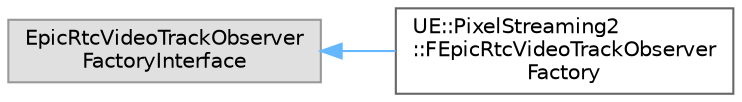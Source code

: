 digraph "Graphical Class Hierarchy"
{
 // INTERACTIVE_SVG=YES
 // LATEX_PDF_SIZE
  bgcolor="transparent";
  edge [fontname=Helvetica,fontsize=10,labelfontname=Helvetica,labelfontsize=10];
  node [fontname=Helvetica,fontsize=10,shape=box,height=0.2,width=0.4];
  rankdir="LR";
  Node0 [id="Node000000",label="EpicRtcVideoTrackObserver\lFactoryInterface",height=0.2,width=0.4,color="grey60", fillcolor="#E0E0E0", style="filled",tooltip=" "];
  Node0 -> Node1 [id="edge2988_Node000000_Node000001",dir="back",color="steelblue1",style="solid",tooltip=" "];
  Node1 [id="Node000001",label="UE::PixelStreaming2\l::FEpicRtcVideoTrackObserver\lFactory",height=0.2,width=0.4,color="grey40", fillcolor="white", style="filled",URL="$dd/d00/classUE_1_1PixelStreaming2_1_1FEpicRtcVideoTrackObserverFactory.html",tooltip=" "];
}
